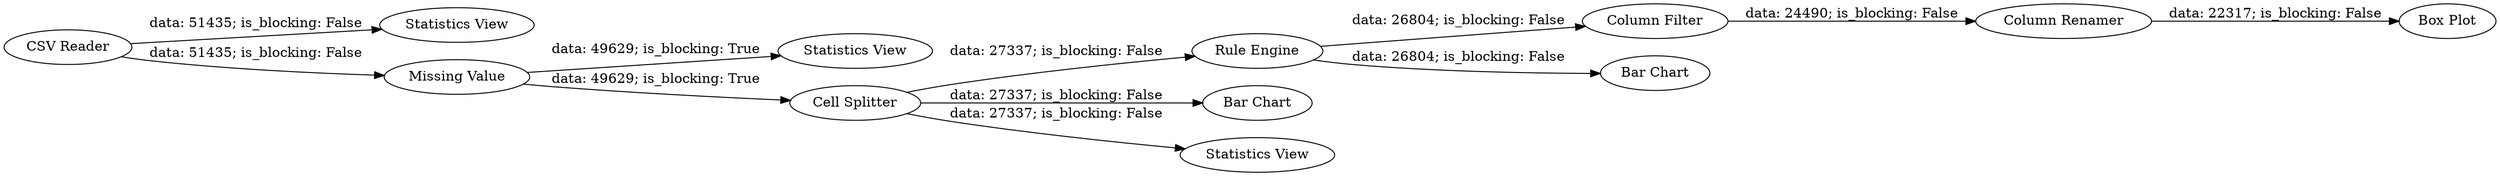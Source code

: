 digraph {
	"1574764174629161724_36" [label="Rule Engine"]
	"1574764174629161724_38" [label="Column Filter"]
	"1574764174629161724_40" [label="Column Renamer"]
	"1574764174629161724_19" [label="Statistics View"]
	"1574764174629161724_32" [label="Statistics View"]
	"1574764174629161724_35" [label="Bar Chart"]
	"1574764174629161724_37" [label="Bar Chart"]
	"1574764174629161724_41" [label="Box Plot"]
	"1574764174629161724_31" [label="Missing Value"]
	"1574764174629161724_1" [label="CSV Reader"]
	"1574764174629161724_34" [label="Statistics View"]
	"1574764174629161724_33" [label="Cell Splitter"]
	"1574764174629161724_1" -> "1574764174629161724_31" [label="data: 51435; is_blocking: False"]
	"1574764174629161724_33" -> "1574764174629161724_36" [label="data: 27337; is_blocking: False"]
	"1574764174629161724_33" -> "1574764174629161724_35" [label="data: 27337; is_blocking: False"]
	"1574764174629161724_31" -> "1574764174629161724_33" [label="data: 49629; is_blocking: True"]
	"1574764174629161724_33" -> "1574764174629161724_34" [label="data: 27337; is_blocking: False"]
	"1574764174629161724_36" -> "1574764174629161724_37" [label="data: 26804; is_blocking: False"]
	"1574764174629161724_38" -> "1574764174629161724_40" [label="data: 24490; is_blocking: False"]
	"1574764174629161724_40" -> "1574764174629161724_41" [label="data: 22317; is_blocking: False"]
	"1574764174629161724_1" -> "1574764174629161724_19" [label="data: 51435; is_blocking: False"]
	"1574764174629161724_36" -> "1574764174629161724_38" [label="data: 26804; is_blocking: False"]
	"1574764174629161724_31" -> "1574764174629161724_32" [label="data: 49629; is_blocking: True"]
	rankdir=LR
}

